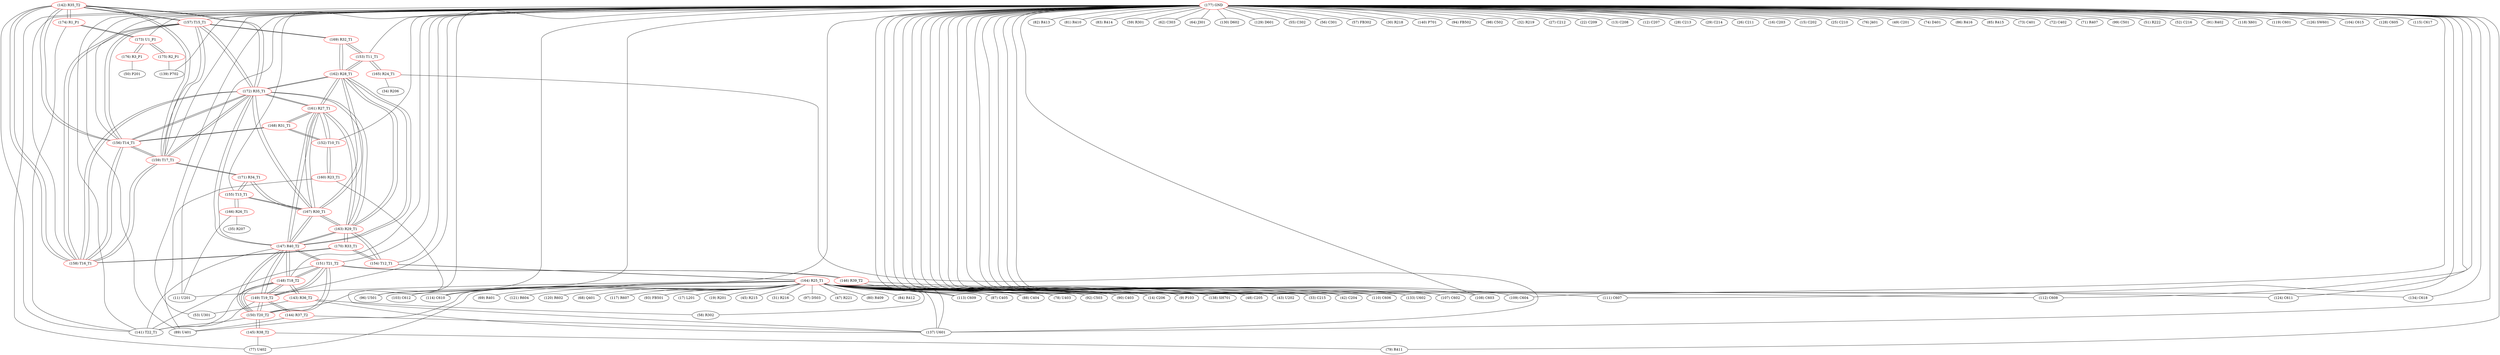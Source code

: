 graph {
	142 [label="(142) R35_T2" color=red]
	157 [label="(157) T15_T1"]
	158 [label="(158) T16_T1"]
	156 [label="(156) T14_T1"]
	159 [label="(159) T17_T1"]
	172 [label="(172) R35_T1"]
	174 [label="(174) R1_P1"]
	141 [label="(141) T22_T1"]
	143 [label="(143) R36_T2" color=red]
	53 [label="(53) U301"]
	137 [label="(137) U601"]
	58 [label="(58) R302"]
	148 [label="(148) T18_T2"]
	144 [label="(144) R37_T2" color=red]
	137 [label="(137) U601"]
	89 [label="(89) U401"]
	149 [label="(149) T19_T2"]
	145 [label="(145) R38_T2" color=red]
	79 [label="(79) R411"]
	77 [label="(77) U402"]
	150 [label="(150) T20_T2"]
	146 [label="(146) R39_T2" color=red]
	138 [label="(138) SH701"]
	137 [label="(137) U601"]
	151 [label="(151) T21_T2"]
	147 [label="(147) R40_T2" color=red]
	149 [label="(149) T19_T2"]
	150 [label="(150) T20_T2"]
	151 [label="(151) T21_T2"]
	141 [label="(141) T22_T1"]
	148 [label="(148) T18_T2"]
	163 [label="(163) R29_T1"]
	162 [label="(162) R28_T1"]
	167 [label="(167) R30_T1"]
	161 [label="(161) R27_T1"]
	172 [label="(172) R35_T1"]
	148 [label="(148) T18_T2" color=red]
	149 [label="(149) T19_T2"]
	150 [label="(150) T20_T2"]
	151 [label="(151) T21_T2"]
	141 [label="(141) T22_T1"]
	147 [label="(147) R40_T2"]
	143 [label="(143) R36_T2"]
	149 [label="(149) T19_T2" color=red]
	150 [label="(150) T20_T2"]
	151 [label="(151) T21_T2"]
	141 [label="(141) T22_T1"]
	148 [label="(148) T18_T2"]
	147 [label="(147) R40_T2"]
	144 [label="(144) R37_T2"]
	150 [label="(150) T20_T2" color=red]
	149 [label="(149) T19_T2"]
	151 [label="(151) T21_T2"]
	141 [label="(141) T22_T1"]
	148 [label="(148) T18_T2"]
	147 [label="(147) R40_T2"]
	145 [label="(145) R38_T2"]
	151 [label="(151) T21_T2" color=red]
	149 [label="(149) T19_T2"]
	150 [label="(150) T20_T2"]
	141 [label="(141) T22_T1"]
	148 [label="(148) T18_T2"]
	147 [label="(147) R40_T2"]
	146 [label="(146) R39_T2"]
	152 [label="(152) T10_T1" color=red]
	160 [label="(160) R23_T1"]
	161 [label="(161) R27_T1"]
	168 [label="(168) R31_T1"]
	153 [label="(153) T11_T1" color=red]
	165 [label="(165) R24_T1"]
	169 [label="(169) R32_T1"]
	162 [label="(162) R28_T1"]
	154 [label="(154) T12_T1" color=red]
	170 [label="(170) R33_T1"]
	163 [label="(163) R29_T1"]
	164 [label="(164) R25_T1"]
	155 [label="(155) T13_T1" color=red]
	167 [label="(167) R30_T1"]
	171 [label="(171) R34_T1"]
	166 [label="(166) R26_T1"]
	156 [label="(156) T14_T1" color=red]
	157 [label="(157) T15_T1"]
	158 [label="(158) T16_T1"]
	159 [label="(159) T17_T1"]
	142 [label="(142) R35_T2"]
	172 [label="(172) R35_T1"]
	168 [label="(168) R31_T1"]
	157 [label="(157) T15_T1" color=red]
	158 [label="(158) T16_T1"]
	156 [label="(156) T14_T1"]
	159 [label="(159) T17_T1"]
	142 [label="(142) R35_T2"]
	172 [label="(172) R35_T1"]
	169 [label="(169) R32_T1"]
	158 [label="(158) T16_T1" color=red]
	157 [label="(157) T15_T1"]
	156 [label="(156) T14_T1"]
	159 [label="(159) T17_T1"]
	142 [label="(142) R35_T2"]
	172 [label="(172) R35_T1"]
	170 [label="(170) R33_T1"]
	159 [label="(159) T17_T1" color=red]
	157 [label="(157) T15_T1"]
	158 [label="(158) T16_T1"]
	156 [label="(156) T14_T1"]
	142 [label="(142) R35_T2"]
	172 [label="(172) R35_T1"]
	171 [label="(171) R34_T1"]
	160 [label="(160) R23_T1" color=red]
	89 [label="(89) U401"]
	137 [label="(137) U601"]
	152 [label="(152) T10_T1"]
	161 [label="(161) R27_T1" color=red]
	147 [label="(147) R40_T2"]
	163 [label="(163) R29_T1"]
	162 [label="(162) R28_T1"]
	167 [label="(167) R30_T1"]
	172 [label="(172) R35_T1"]
	152 [label="(152) T10_T1"]
	168 [label="(168) R31_T1"]
	162 [label="(162) R28_T1" color=red]
	147 [label="(147) R40_T2"]
	163 [label="(163) R29_T1"]
	167 [label="(167) R30_T1"]
	161 [label="(161) R27_T1"]
	172 [label="(172) R35_T1"]
	169 [label="(169) R32_T1"]
	153 [label="(153) T11_T1"]
	163 [label="(163) R29_T1" color=red]
	147 [label="(147) R40_T2"]
	162 [label="(162) R28_T1"]
	167 [label="(167) R30_T1"]
	161 [label="(161) R27_T1"]
	172 [label="(172) R35_T1"]
	170 [label="(170) R33_T1"]
	154 [label="(154) T12_T1"]
	164 [label="(164) R25_T1" color=red]
	96 [label="(96) U501"]
	69 [label="(69) R401"]
	103 [label="(103) C612"]
	77 [label="(77) U402"]
	121 [label="(121) R604"]
	120 [label="(120) R602"]
	68 [label="(68) Q401"]
	117 [label="(117) R607"]
	114 [label="(114) C610"]
	113 [label="(113) C609"]
	87 [label="(87) C405"]
	88 [label="(88) C404"]
	78 [label="(78) U403"]
	92 [label="(92) C503"]
	93 [label="(93) FB501"]
	89 [label="(89) U401"]
	90 [label="(90) C403"]
	11 [label="(11) U201"]
	14 [label="(14) C206"]
	17 [label="(17) L201"]
	19 [label="(19) R201"]
	9 [label="(9) P103"]
	138 [label="(138) SH701"]
	58 [label="(58) R302"]
	48 [label="(48) C205"]
	43 [label="(43) U202"]
	45 [label="(45) R215"]
	31 [label="(31) R216"]
	33 [label="(33) C215"]
	97 [label="(97) D503"]
	42 [label="(42) C204"]
	47 [label="(47) R221"]
	110 [label="(110) C606"]
	133 [label="(133) U602"]
	107 [label="(107) C602"]
	108 [label="(108) C603"]
	109 [label="(109) C604"]
	137 [label="(137) U601"]
	111 [label="(111) C607"]
	112 [label="(112) C608"]
	124 [label="(124) C611"]
	80 [label="(80) R409"]
	134 [label="(134) C618"]
	84 [label="(84) R412"]
	154 [label="(154) T12_T1"]
	165 [label="(165) R24_T1" color=red]
	34 [label="(34) R206"]
	137 [label="(137) U601"]
	153 [label="(153) T11_T1"]
	166 [label="(166) R26_T1" color=red]
	11 [label="(11) U201"]
	35 [label="(35) R207"]
	155 [label="(155) T13_T1"]
	167 [label="(167) R30_T1" color=red]
	147 [label="(147) R40_T2"]
	163 [label="(163) R29_T1"]
	162 [label="(162) R28_T1"]
	161 [label="(161) R27_T1"]
	172 [label="(172) R35_T1"]
	171 [label="(171) R34_T1"]
	155 [label="(155) T13_T1"]
	168 [label="(168) R31_T1" color=red]
	161 [label="(161) R27_T1"]
	152 [label="(152) T10_T1"]
	156 [label="(156) T14_T1"]
	169 [label="(169) R32_T1" color=red]
	157 [label="(157) T15_T1"]
	153 [label="(153) T11_T1"]
	162 [label="(162) R28_T1"]
	170 [label="(170) R33_T1" color=red]
	158 [label="(158) T16_T1"]
	154 [label="(154) T12_T1"]
	163 [label="(163) R29_T1"]
	171 [label="(171) R34_T1" color=red]
	159 [label="(159) T17_T1"]
	167 [label="(167) R30_T1"]
	155 [label="(155) T13_T1"]
	172 [label="(172) R35_T1" color=red]
	157 [label="(157) T15_T1"]
	158 [label="(158) T16_T1"]
	156 [label="(156) T14_T1"]
	159 [label="(159) T17_T1"]
	142 [label="(142) R35_T2"]
	147 [label="(147) R40_T2"]
	163 [label="(163) R29_T1"]
	162 [label="(162) R28_T1"]
	167 [label="(167) R30_T1"]
	161 [label="(161) R27_T1"]
	173 [label="(173) U1_P1" color=red]
	176 [label="(176) R3_P1"]
	175 [label="(175) R2_P1"]
	174 [label="(174) R1_P1"]
	174 [label="(174) R1_P1" color=red]
	141 [label="(141) T22_T1"]
	142 [label="(142) R35_T2"]
	173 [label="(173) U1_P1"]
	175 [label="(175) R2_P1" color=red]
	139 [label="(139) P702"]
	173 [label="(173) U1_P1"]
	176 [label="(176) R3_P1" color=red]
	50 [label="(50) P201"]
	173 [label="(173) U1_P1"]
	177 [label="(177) GND" color=red]
	82 [label="(82) R413"]
	81 [label="(81) R410"]
	79 [label="(79) R411"]
	78 [label="(78) U403"]
	138 [label="(138) SH701"]
	83 [label="(83) R414"]
	59 [label="(59) R301"]
	62 [label="(62) C303"]
	137 [label="(137) U601"]
	64 [label="(64) J301"]
	130 [label="(130) D602"]
	129 [label="(129) D601"]
	55 [label="(55) C302"]
	139 [label="(139) P702"]
	56 [label="(56) C301"]
	57 [label="(57) FB302"]
	53 [label="(53) U301"]
	134 [label="(134) C618"]
	133 [label="(133) U602"]
	30 [label="(30) R218"]
	140 [label="(140) P701"]
	96 [label="(96) U501"]
	94 [label="(94) FB502"]
	98 [label="(98) C502"]
	33 [label="(33) C215"]
	32 [label="(32) R219"]
	27 [label="(27) C212"]
	22 [label="(22) C209"]
	11 [label="(11) U201"]
	14 [label="(14) C206"]
	13 [label="(13) C208"]
	12 [label="(12) C207"]
	28 [label="(28) C213"]
	29 [label="(29) C214"]
	43 [label="(43) U202"]
	42 [label="(42) C204"]
	26 [label="(26) C211"]
	16 [label="(16) C203"]
	15 [label="(15) C202"]
	25 [label="(25) C210"]
	77 [label="(77) U402"]
	76 [label="(76) J401"]
	48 [label="(48) C205"]
	49 [label="(49) C201"]
	74 [label="(74) D401"]
	87 [label="(87) C405"]
	86 [label="(86) R416"]
	85 [label="(85) R415"]
	73 [label="(73) C401"]
	72 [label="(72) C402"]
	71 [label="(71) R407"]
	92 [label="(92) C503"]
	99 [label="(99) C501"]
	51 [label="(51) R222"]
	52 [label="(52) C216"]
	91 [label="(91) R402"]
	90 [label="(90) C403"]
	89 [label="(89) U401"]
	88 [label="(88) C404"]
	111 [label="(111) C607"]
	110 [label="(110) C606"]
	107 [label="(107) C602"]
	103 [label="(103) C612"]
	118 [label="(118) X601"]
	124 [label="(124) C611"]
	119 [label="(119) C601"]
	126 [label="(126) SW601"]
	109 [label="(109) C604"]
	108 [label="(108) C603"]
	104 [label="(104) C615"]
	128 [label="(128) C605"]
	9 [label="(9) P103"]
	115 [label="(115) C617"]
	114 [label="(114) C610"]
	112 [label="(112) C608"]
	113 [label="(113) C609"]
	155 [label="(155) T13_T1"]
	148 [label="(148) T18_T2"]
	149 [label="(149) T19_T2"]
	154 [label="(154) T12_T1"]
	157 [label="(157) T15_T1"]
	156 [label="(156) T14_T1"]
	150 [label="(150) T20_T2"]
	151 [label="(151) T21_T2"]
	153 [label="(153) T11_T1"]
	152 [label="(152) T10_T1"]
	141 [label="(141) T22_T1"]
	158 [label="(158) T16_T1"]
	159 [label="(159) T17_T1"]
	173 [label="(173) U1_P1"]
	142 -- 157
	142 -- 158
	142 -- 156
	142 -- 159
	142 -- 172
	142 -- 174
	142 -- 141
	143 -- 53
	143 -- 137
	143 -- 58
	143 -- 148
	144 -- 137
	144 -- 89
	144 -- 149
	145 -- 79
	145 -- 77
	145 -- 150
	146 -- 138
	146 -- 137
	146 -- 151
	147 -- 149
	147 -- 150
	147 -- 151
	147 -- 141
	147 -- 148
	147 -- 163
	147 -- 162
	147 -- 167
	147 -- 161
	147 -- 172
	148 -- 149
	148 -- 150
	148 -- 151
	148 -- 141
	148 -- 147
	148 -- 143
	149 -- 150
	149 -- 151
	149 -- 141
	149 -- 148
	149 -- 147
	149 -- 144
	150 -- 149
	150 -- 151
	150 -- 141
	150 -- 148
	150 -- 147
	150 -- 145
	151 -- 149
	151 -- 150
	151 -- 141
	151 -- 148
	151 -- 147
	151 -- 146
	152 -- 160
	152 -- 161
	152 -- 168
	153 -- 165
	153 -- 169
	153 -- 162
	154 -- 170
	154 -- 163
	154 -- 164
	155 -- 167
	155 -- 171
	155 -- 166
	156 -- 157
	156 -- 158
	156 -- 159
	156 -- 142
	156 -- 172
	156 -- 168
	157 -- 158
	157 -- 156
	157 -- 159
	157 -- 142
	157 -- 172
	157 -- 169
	158 -- 157
	158 -- 156
	158 -- 159
	158 -- 142
	158 -- 172
	158 -- 170
	159 -- 157
	159 -- 158
	159 -- 156
	159 -- 142
	159 -- 172
	159 -- 171
	160 -- 89
	160 -- 137
	160 -- 152
	161 -- 147
	161 -- 163
	161 -- 162
	161 -- 167
	161 -- 172
	161 -- 152
	161 -- 168
	162 -- 147
	162 -- 163
	162 -- 167
	162 -- 161
	162 -- 172
	162 -- 169
	162 -- 153
	163 -- 147
	163 -- 162
	163 -- 167
	163 -- 161
	163 -- 172
	163 -- 170
	163 -- 154
	164 -- 96
	164 -- 69
	164 -- 103
	164 -- 77
	164 -- 121
	164 -- 120
	164 -- 68
	164 -- 117
	164 -- 114
	164 -- 113
	164 -- 87
	164 -- 88
	164 -- 78
	164 -- 92
	164 -- 93
	164 -- 89
	164 -- 90
	164 -- 11
	164 -- 14
	164 -- 17
	164 -- 19
	164 -- 9
	164 -- 138
	164 -- 58
	164 -- 48
	164 -- 43
	164 -- 45
	164 -- 31
	164 -- 33
	164 -- 97
	164 -- 42
	164 -- 47
	164 -- 110
	164 -- 133
	164 -- 107
	164 -- 108
	164 -- 109
	164 -- 137
	164 -- 111
	164 -- 112
	164 -- 124
	164 -- 80
	164 -- 134
	164 -- 84
	164 -- 154
	165 -- 34
	165 -- 137
	165 -- 153
	166 -- 11
	166 -- 35
	166 -- 155
	167 -- 147
	167 -- 163
	167 -- 162
	167 -- 161
	167 -- 172
	167 -- 171
	167 -- 155
	168 -- 161
	168 -- 152
	168 -- 156
	169 -- 157
	169 -- 153
	169 -- 162
	170 -- 158
	170 -- 154
	170 -- 163
	171 -- 159
	171 -- 167
	171 -- 155
	172 -- 157
	172 -- 158
	172 -- 156
	172 -- 159
	172 -- 142
	172 -- 147
	172 -- 163
	172 -- 162
	172 -- 167
	172 -- 161
	173 -- 176
	173 -- 175
	173 -- 174
	174 -- 141
	174 -- 142
	174 -- 173
	175 -- 139
	175 -- 173
	176 -- 50
	176 -- 173
	177 -- 82
	177 -- 81
	177 -- 79
	177 -- 78
	177 -- 138
	177 -- 83
	177 -- 59
	177 -- 62
	177 -- 137
	177 -- 64
	177 -- 130
	177 -- 129
	177 -- 55
	177 -- 139
	177 -- 56
	177 -- 57
	177 -- 53
	177 -- 134
	177 -- 133
	177 -- 30
	177 -- 140
	177 -- 96
	177 -- 94
	177 -- 98
	177 -- 33
	177 -- 32
	177 -- 27
	177 -- 22
	177 -- 11
	177 -- 14
	177 -- 13
	177 -- 12
	177 -- 28
	177 -- 29
	177 -- 43
	177 -- 42
	177 -- 26
	177 -- 16
	177 -- 15
	177 -- 25
	177 -- 77
	177 -- 76
	177 -- 48
	177 -- 49
	177 -- 74
	177 -- 87
	177 -- 86
	177 -- 85
	177 -- 73
	177 -- 72
	177 -- 71
	177 -- 92
	177 -- 99
	177 -- 51
	177 -- 52
	177 -- 91
	177 -- 90
	177 -- 89
	177 -- 88
	177 -- 111
	177 -- 110
	177 -- 107
	177 -- 103
	177 -- 118
	177 -- 124
	177 -- 119
	177 -- 126
	177 -- 109
	177 -- 108
	177 -- 104
	177 -- 128
	177 -- 9
	177 -- 115
	177 -- 114
	177 -- 112
	177 -- 113
	177 -- 155
	177 -- 148
	177 -- 149
	177 -- 154
	177 -- 157
	177 -- 156
	177 -- 150
	177 -- 151
	177 -- 153
	177 -- 152
	177 -- 141
	177 -- 158
	177 -- 159
	177 -- 173
}